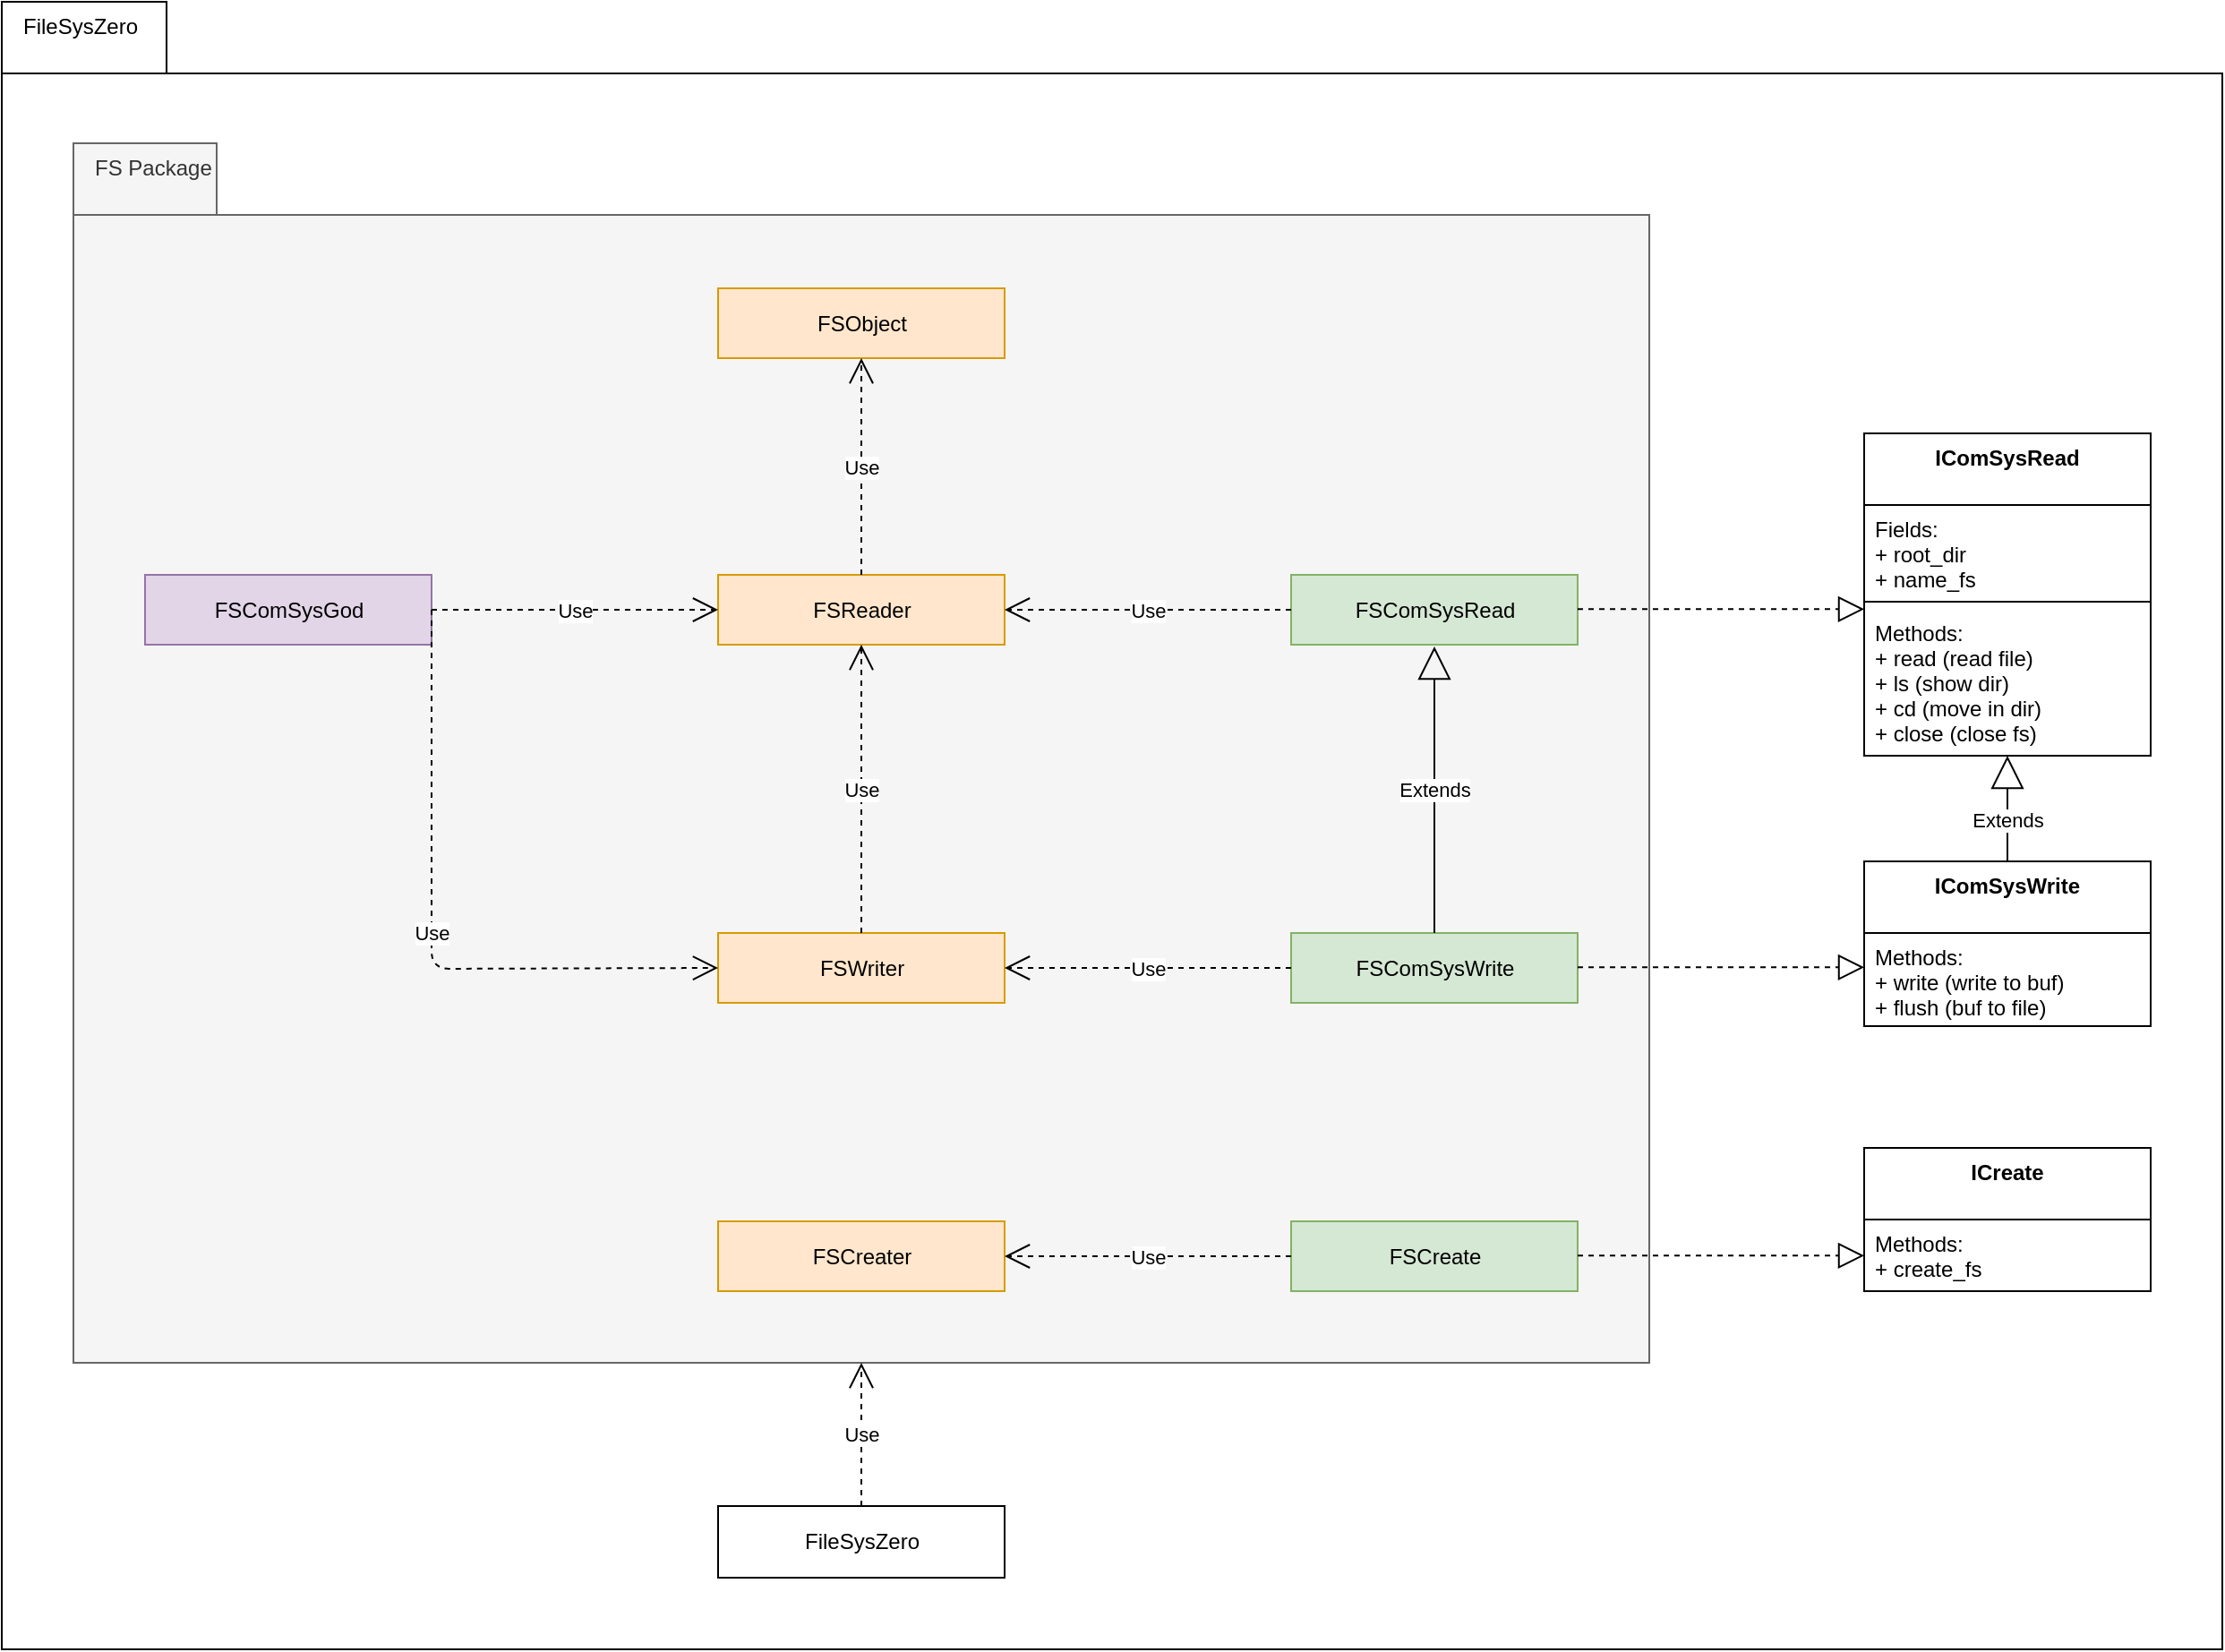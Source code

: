 <mxfile version="13.6.6" type="device"><diagram name="Page-1" id="c4acf3e9-155e-7222-9cf6-157b1a14988f"><mxGraphModel dx="2523" dy="1967" grid="1" gridSize="10" guides="1" tooltips="1" connect="1" arrows="1" fold="1" page="1" pageScale="1" pageWidth="850" pageHeight="1100" background="#ffffff" math="0" shadow="0"><root><mxCell id="0"/><mxCell id="1" parent="0"/><mxCell id="YmOakhTq1JR5kT-n2RUr-47" value="FileSysZero" style="shape=folder;html=1;tabWidth=80;tabHeight=40;tabPosition=left;align=left;verticalAlign=top;spacingLeft=10;whiteSpace=wrap;" vertex="1" parent="1"><mxGeometry x="-440" y="-160" width="1240" height="920" as="geometry"/></mxCell><mxCell id="YmOakhTq1JR5kT-n2RUr-46" value="FS Package" style="shape=folder;html=1;tabWidth=80;tabHeight=40;tabPosition=left;align=left;verticalAlign=top;spacingLeft=10;whiteSpace=wrap;fillColor=#f5f5f5;strokeColor=#666666;fontColor=#333333;" vertex="1" parent="1"><mxGeometry x="-400" y="-81" width="880" height="681" as="geometry"/></mxCell><mxCell id="YmOakhTq1JR5kT-n2RUr-3" value="IComSysRead" style="swimlane;fontStyle=1;align=center;verticalAlign=top;childLayout=stackLayout;horizontal=1;startSize=40;horizontalStack=0;resizeParent=1;resizeParentMax=0;resizeLast=0;collapsible=1;marginBottom=0;" vertex="1" parent="1"><mxGeometry x="600" y="81" width="160" height="180" as="geometry"><mxRectangle x="400" y="220" width="100" height="26" as="alternateBounds"/></mxGeometry></mxCell><mxCell id="YmOakhTq1JR5kT-n2RUr-4" value="Fields:&#10;+ root_dir&#10;+ name_fs" style="text;strokeColor=none;fillColor=none;align=left;verticalAlign=top;spacingLeft=4;spacingRight=4;overflow=hidden;rotatable=0;points=[[0,0.5],[1,0.5]];portConstraint=eastwest;" vertex="1" parent="YmOakhTq1JR5kT-n2RUr-3"><mxGeometry y="40" width="160" height="50" as="geometry"/></mxCell><mxCell id="YmOakhTq1JR5kT-n2RUr-5" value="" style="line;strokeWidth=1;fillColor=none;align=left;verticalAlign=middle;spacingTop=-1;spacingLeft=3;spacingRight=3;rotatable=0;labelPosition=right;points=[];portConstraint=eastwest;" vertex="1" parent="YmOakhTq1JR5kT-n2RUr-3"><mxGeometry y="90" width="160" height="8" as="geometry"/></mxCell><mxCell id="YmOakhTq1JR5kT-n2RUr-6" value="Methods:&#10;+ read (read file)&#10;+ ls (show dir)&#10;+ cd (move in dir)&#10;+ close (close fs)" style="text;strokeColor=none;fillColor=none;align=left;verticalAlign=top;spacingLeft=4;spacingRight=4;overflow=hidden;rotatable=0;points=[[0,0.5],[1,0.5]];portConstraint=eastwest;" vertex="1" parent="YmOakhTq1JR5kT-n2RUr-3"><mxGeometry y="98" width="160" height="82" as="geometry"/></mxCell><mxCell id="YmOakhTq1JR5kT-n2RUr-11" value="FSComSysRead" style="html=1;fillColor=#d5e8d4;strokeColor=#82b366;" vertex="1" parent="1"><mxGeometry x="280" y="160" width="160" height="39" as="geometry"/></mxCell><mxCell id="YmOakhTq1JR5kT-n2RUr-14" value="FSReader" style="html=1;fillColor=#ffe6cc;strokeColor=#d79b00;" vertex="1" parent="1"><mxGeometry x="-40" y="160" width="160" height="39" as="geometry"/></mxCell><mxCell id="YmOakhTq1JR5kT-n2RUr-15" value="Use" style="endArrow=open;endSize=12;dashed=1;html=1;exitX=0;exitY=0.5;exitDx=0;exitDy=0;entryX=1;entryY=0.5;entryDx=0;entryDy=0;" edge="1" parent="1" source="YmOakhTq1JR5kT-n2RUr-11" target="YmOakhTq1JR5kT-n2RUr-14"><mxGeometry width="160" relative="1" as="geometry"><mxPoint x="140" y="250" as="sourcePoint"/><mxPoint x="300" y="250" as="targetPoint"/></mxGeometry></mxCell><mxCell id="YmOakhTq1JR5kT-n2RUr-16" value="FSObject" style="html=1;fillColor=#ffe6cc;strokeColor=#d79b00;" vertex="1" parent="1"><mxGeometry x="-40" width="160" height="39" as="geometry"/></mxCell><mxCell id="YmOakhTq1JR5kT-n2RUr-17" value="Use" style="endArrow=open;endSize=12;dashed=1;html=1;entryX=0.5;entryY=1;entryDx=0;entryDy=0;exitX=0.5;exitY=0;exitDx=0;exitDy=0;" edge="1" parent="1" source="YmOakhTq1JR5kT-n2RUr-14" target="YmOakhTq1JR5kT-n2RUr-16"><mxGeometry width="160" relative="1" as="geometry"><mxPoint x="140" y="190" as="sourcePoint"/><mxPoint x="300" y="190" as="targetPoint"/></mxGeometry></mxCell><mxCell id="YmOakhTq1JR5kT-n2RUr-22" value="FSComSysWrite" style="html=1;fillColor=#d5e8d4;strokeColor=#82b366;" vertex="1" parent="1"><mxGeometry x="280" y="360" width="160" height="39" as="geometry"/></mxCell><mxCell id="YmOakhTq1JR5kT-n2RUr-23" value="FSWriter" style="html=1;fillColor=#ffe6cc;strokeColor=#d79b00;" vertex="1" parent="1"><mxGeometry x="-40" y="360" width="160" height="39" as="geometry"/></mxCell><mxCell id="YmOakhTq1JR5kT-n2RUr-24" value="Use" style="endArrow=open;endSize=12;dashed=1;html=1;entryX=1;entryY=0.5;entryDx=0;entryDy=0;exitX=0;exitY=0.5;exitDx=0;exitDy=0;" edge="1" parent="1" source="YmOakhTq1JR5kT-n2RUr-22" target="YmOakhTq1JR5kT-n2RUr-23"><mxGeometry width="160" relative="1" as="geometry"><mxPoint x="520" y="320" as="sourcePoint"/><mxPoint x="430" y="320" as="targetPoint"/></mxGeometry></mxCell><mxCell id="YmOakhTq1JR5kT-n2RUr-25" value="Use" style="endArrow=open;endSize=12;dashed=1;html=1;entryX=0.5;entryY=1;entryDx=0;entryDy=0;exitX=0.5;exitY=0;exitDx=0;exitDy=0;" edge="1" parent="1" source="YmOakhTq1JR5kT-n2RUr-23" target="YmOakhTq1JR5kT-n2RUr-14"><mxGeometry width="160" relative="1" as="geometry"><mxPoint x="270" y="320" as="sourcePoint"/><mxPoint x="430" y="320" as="targetPoint"/></mxGeometry></mxCell><mxCell id="YmOakhTq1JR5kT-n2RUr-26" value="Extends" style="endArrow=block;endSize=16;endFill=0;html=1;exitX=0.5;exitY=0;exitDx=0;exitDy=0;" edge="1" parent="1" source="YmOakhTq1JR5kT-n2RUr-22"><mxGeometry width="160" relative="1" as="geometry"><mxPoint x="270" y="320" as="sourcePoint"/><mxPoint x="360" y="200" as="targetPoint"/></mxGeometry></mxCell><mxCell id="YmOakhTq1JR5kT-n2RUr-28" value="Extends" style="endArrow=block;endSize=16;endFill=0;html=1;exitX=0.5;exitY=0;exitDx=0;exitDy=0;" edge="1" parent="1" source="YmOakhTq1JR5kT-n2RUr-18" target="YmOakhTq1JR5kT-n2RUr-6"><mxGeometry x="-0.2" width="160" relative="1" as="geometry"><mxPoint x="680" y="300" as="sourcePoint"/><mxPoint x="680" y="270" as="targetPoint"/><mxPoint as="offset"/></mxGeometry></mxCell><mxCell id="YmOakhTq1JR5kT-n2RUr-18" value="IComSysWrite" style="swimlane;fontStyle=1;align=center;verticalAlign=top;childLayout=stackLayout;horizontal=1;startSize=40;horizontalStack=0;resizeParent=1;resizeParentMax=0;resizeLast=0;collapsible=1;marginBottom=0;" vertex="1" parent="1"><mxGeometry x="600" y="320" width="160" height="92" as="geometry"><mxRectangle x="400" y="220" width="100" height="26" as="alternateBounds"/></mxGeometry></mxCell><mxCell id="YmOakhTq1JR5kT-n2RUr-21" value="Methods:&#10;+ write (write to buf)&#10;+ flush (buf to file)" style="text;strokeColor=none;fillColor=none;align=left;verticalAlign=top;spacingLeft=4;spacingRight=4;overflow=hidden;rotatable=0;points=[[0,0.5],[1,0.5]];portConstraint=eastwest;" vertex="1" parent="YmOakhTq1JR5kT-n2RUr-18"><mxGeometry y="40" width="160" height="52" as="geometry"/></mxCell><mxCell id="YmOakhTq1JR5kT-n2RUr-33" value="" style="endArrow=block;dashed=1;endFill=0;endSize=12;html=1;" edge="1" parent="1"><mxGeometry width="160" relative="1" as="geometry"><mxPoint x="440" y="379.16" as="sourcePoint"/><mxPoint x="600" y="379.16" as="targetPoint"/></mxGeometry></mxCell><mxCell id="YmOakhTq1JR5kT-n2RUr-34" value="" style="endArrow=block;dashed=1;endFill=0;endSize=12;html=1;" edge="1" parent="1"><mxGeometry width="160" relative="1" as="geometry"><mxPoint x="440" y="179.16" as="sourcePoint"/><mxPoint x="600" y="179.16" as="targetPoint"/></mxGeometry></mxCell><mxCell id="YmOakhTq1JR5kT-n2RUr-29" value="ICreate" style="swimlane;fontStyle=1;align=center;verticalAlign=top;childLayout=stackLayout;horizontal=1;startSize=40;horizontalStack=0;resizeParent=1;resizeParentMax=0;resizeLast=0;collapsible=1;marginBottom=0;" vertex="1" parent="1"><mxGeometry x="600" y="480" width="160" height="80" as="geometry"><mxRectangle x="400" y="220" width="100" height="26" as="alternateBounds"/></mxGeometry></mxCell><mxCell id="YmOakhTq1JR5kT-n2RUr-32" value="Methods:&#10;+ create_fs" style="text;strokeColor=none;fillColor=none;align=left;verticalAlign=top;spacingLeft=4;spacingRight=4;overflow=hidden;rotatable=0;points=[[0,0.5],[1,0.5]];portConstraint=eastwest;" vertex="1" parent="YmOakhTq1JR5kT-n2RUr-29"><mxGeometry y="40" width="160" height="40" as="geometry"/></mxCell><mxCell id="YmOakhTq1JR5kT-n2RUr-35" value="FSCreate" style="html=1;fillColor=#d5e8d4;strokeColor=#82b366;" vertex="1" parent="1"><mxGeometry x="280" y="521" width="160" height="39" as="geometry"/></mxCell><mxCell id="YmOakhTq1JR5kT-n2RUr-36" value="FSCreater" style="html=1;fillColor=#ffe6cc;strokeColor=#d79b00;" vertex="1" parent="1"><mxGeometry x="-40" y="521" width="160" height="39" as="geometry"/></mxCell><mxCell id="YmOakhTq1JR5kT-n2RUr-37" value="Use" style="endArrow=open;endSize=12;dashed=1;html=1;exitX=0;exitY=0.5;exitDx=0;exitDy=0;" edge="1" parent="1" source="YmOakhTq1JR5kT-n2RUr-35" target="YmOakhTq1JR5kT-n2RUr-36"><mxGeometry width="160" relative="1" as="geometry"><mxPoint x="270" y="410" as="sourcePoint"/><mxPoint x="430" y="410" as="targetPoint"/></mxGeometry></mxCell><mxCell id="YmOakhTq1JR5kT-n2RUr-38" value="" style="endArrow=block;dashed=1;endFill=0;endSize=12;html=1;" edge="1" parent="1"><mxGeometry width="160" relative="1" as="geometry"><mxPoint x="440" y="540.16" as="sourcePoint"/><mxPoint x="600" y="540.16" as="targetPoint"/></mxGeometry></mxCell><mxCell id="YmOakhTq1JR5kT-n2RUr-39" value="FSComSysGod" style="html=1;fillColor=#e1d5e7;strokeColor=#9673a6;" vertex="1" parent="1"><mxGeometry x="-360" y="160" width="160" height="39" as="geometry"/></mxCell><mxCell id="YmOakhTq1JR5kT-n2RUr-41" value="Use" style="endArrow=open;endSize=12;dashed=1;html=1;exitX=1;exitY=0.5;exitDx=0;exitDy=0;entryX=0;entryY=0.5;entryDx=0;entryDy=0;" edge="1" parent="1" source="YmOakhTq1JR5kT-n2RUr-39" target="YmOakhTq1JR5kT-n2RUr-14"><mxGeometry width="160" relative="1" as="geometry"><mxPoint x="-170" y="310" as="sourcePoint"/><mxPoint x="-10" y="310" as="targetPoint"/></mxGeometry></mxCell><mxCell id="YmOakhTq1JR5kT-n2RUr-42" value="Use" style="endArrow=open;endSize=12;dashed=1;html=1;exitX=1;exitY=0.5;exitDx=0;exitDy=0;entryX=0;entryY=0.5;entryDx=0;entryDy=0;" edge="1" parent="1" source="YmOakhTq1JR5kT-n2RUr-39" target="YmOakhTq1JR5kT-n2RUr-23"><mxGeometry width="160" relative="1" as="geometry"><mxPoint x="-170" y="310" as="sourcePoint"/><mxPoint x="-10" y="310" as="targetPoint"/><Array as="points"><mxPoint x="-200" y="380"/></Array></mxGeometry></mxCell><mxCell id="YmOakhTq1JR5kT-n2RUr-49" value="&lt;p&gt;FileSysZero&lt;/p&gt;" style="html=1;" vertex="1" parent="1"><mxGeometry x="-40" y="680" width="160" height="40" as="geometry"/></mxCell><mxCell id="YmOakhTq1JR5kT-n2RUr-50" value="Use" style="endArrow=open;endSize=12;dashed=1;html=1;exitX=0.5;exitY=0;exitDx=0;exitDy=0;" edge="1" parent="1" source="YmOakhTq1JR5kT-n2RUr-49" target="YmOakhTq1JR5kT-n2RUr-46"><mxGeometry width="160" relative="1" as="geometry"><mxPoint x="120" y="670" as="sourcePoint"/><mxPoint x="280" y="670" as="targetPoint"/></mxGeometry></mxCell></root></mxGraphModel></diagram></mxfile>